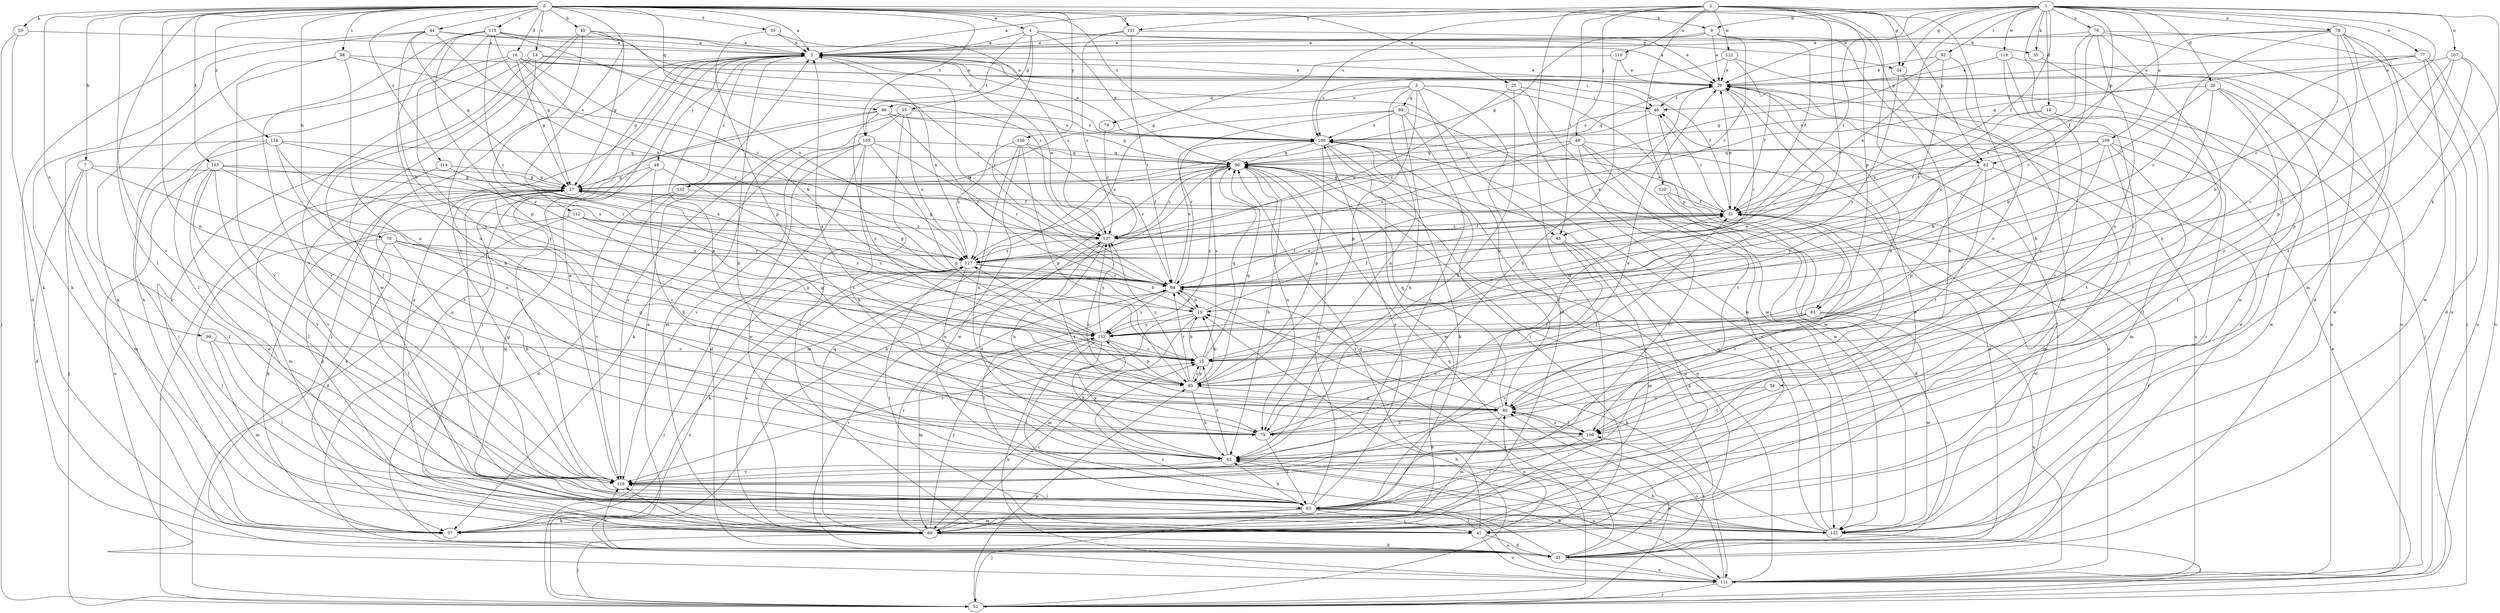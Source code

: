 strict digraph  {
0;
1;
2;
3;
4;
5;
7;
9;
10;
14;
15;
16;
18;
20;
21;
25;
26;
30;
31;
34;
35;
37;
40;
42;
44;
45;
46;
47;
48;
49;
52;
53;
54;
55;
57;
63;
69;
70;
75;
76;
77;
78;
79;
80;
82;
83;
85;
86;
89;
90;
92;
94;
98;
99;
100;
103;
105;
106;
107;
109;
110;
111;
112;
114;
115;
116;
118;
120;
121;
122;
127;
130;
131;
132;
134;
135;
137;
0 -> 4  [label=a];
0 -> 5  [label=a];
0 -> 7  [label=b];
0 -> 9  [label=b];
0 -> 14  [label=c];
0 -> 16  [label=d];
0 -> 25  [label=e];
0 -> 30  [label=f];
0 -> 40  [label=h];
0 -> 44  [label=i];
0 -> 53  [label=k];
0 -> 63  [label=l];
0 -> 70  [label=n];
0 -> 75  [label=n];
0 -> 82  [label=p];
0 -> 86  [label=q];
0 -> 98  [label=s];
0 -> 99  [label=s];
0 -> 100  [label=s];
0 -> 103  [label=t];
0 -> 105  [label=t];
0 -> 112  [label=v];
0 -> 114  [label=v];
0 -> 115  [label=v];
0 -> 116  [label=v];
0 -> 130  [label=y];
0 -> 131  [label=y];
0 -> 134  [label=z];
1 -> 5  [label=a];
1 -> 9  [label=b];
1 -> 18  [label=d];
1 -> 20  [label=d];
1 -> 26  [label=e];
1 -> 31  [label=f];
1 -> 34  [label=g];
1 -> 45  [label=i];
1 -> 54  [label=k];
1 -> 55  [label=k];
1 -> 63  [label=l];
1 -> 76  [label=o];
1 -> 77  [label=o];
1 -> 78  [label=o];
1 -> 82  [label=p];
1 -> 92  [label=r];
1 -> 94  [label=r];
1 -> 107  [label=u];
1 -> 109  [label=u];
1 -> 118  [label=w];
1 -> 127  [label=x];
2 -> 15  [label=c];
2 -> 34  [label=g];
2 -> 42  [label=h];
2 -> 45  [label=i];
2 -> 48  [label=j];
2 -> 69  [label=m];
2 -> 82  [label=p];
2 -> 83  [label=p];
2 -> 94  [label=r];
2 -> 100  [label=s];
2 -> 110  [label=u];
2 -> 120  [label=w];
2 -> 121  [label=w];
2 -> 131  [label=y];
3 -> 69  [label=m];
3 -> 75  [label=n];
3 -> 79  [label=o];
3 -> 80  [label=o];
3 -> 83  [label=p];
3 -> 85  [label=p];
3 -> 86  [label=q];
3 -> 89  [label=q];
3 -> 122  [label=w];
4 -> 5  [label=a];
4 -> 34  [label=g];
4 -> 35  [label=g];
4 -> 55  [label=k];
4 -> 90  [label=q];
4 -> 94  [label=r];
4 -> 105  [label=t];
5 -> 26  [label=e];
5 -> 31  [label=f];
5 -> 37  [label=g];
5 -> 42  [label=h];
5 -> 45  [label=i];
5 -> 49  [label=j];
5 -> 52  [label=j];
5 -> 94  [label=r];
5 -> 135  [label=z];
7 -> 21  [label=d];
7 -> 37  [label=g];
7 -> 63  [label=l];
7 -> 69  [label=m];
7 -> 106  [label=t];
9 -> 5  [label=a];
9 -> 26  [label=e];
9 -> 31  [label=f];
9 -> 37  [label=g];
9 -> 42  [label=h];
9 -> 137  [label=z];
10 -> 31  [label=f];
10 -> 69  [label=m];
10 -> 94  [label=r];
10 -> 116  [label=v];
10 -> 132  [label=y];
14 -> 26  [label=e];
14 -> 42  [label=h];
14 -> 57  [label=k];
14 -> 116  [label=v];
14 -> 137  [label=z];
15 -> 10  [label=b];
15 -> 26  [label=e];
15 -> 85  [label=p];
15 -> 90  [label=q];
15 -> 100  [label=s];
16 -> 10  [label=b];
16 -> 26  [label=e];
16 -> 37  [label=g];
16 -> 46  [label=i];
16 -> 57  [label=k];
16 -> 63  [label=l];
16 -> 94  [label=r];
18 -> 63  [label=l];
18 -> 100  [label=s];
18 -> 122  [label=w];
18 -> 137  [label=z];
20 -> 10  [label=b];
20 -> 15  [label=c];
20 -> 46  [label=i];
20 -> 63  [label=l];
20 -> 80  [label=o];
20 -> 122  [label=w];
21 -> 5  [label=a];
21 -> 15  [label=c];
21 -> 26  [label=e];
21 -> 31  [label=f];
21 -> 46  [label=i];
21 -> 90  [label=q];
21 -> 94  [label=r];
21 -> 100  [label=s];
21 -> 106  [label=t];
21 -> 111  [label=u];
21 -> 116  [label=v];
25 -> 42  [label=h];
25 -> 46  [label=i];
25 -> 122  [label=w];
25 -> 127  [label=x];
26 -> 46  [label=i];
26 -> 90  [label=q];
26 -> 94  [label=r];
26 -> 111  [label=u];
30 -> 5  [label=a];
30 -> 85  [label=p];
30 -> 137  [label=z];
31 -> 26  [label=e];
31 -> 46  [label=i];
31 -> 100  [label=s];
31 -> 116  [label=v];
31 -> 122  [label=w];
31 -> 137  [label=z];
34 -> 69  [label=m];
34 -> 111  [label=u];
34 -> 132  [label=y];
35 -> 47  [label=i];
35 -> 69  [label=m];
35 -> 100  [label=s];
35 -> 116  [label=v];
35 -> 127  [label=x];
37 -> 31  [label=f];
37 -> 52  [label=j];
37 -> 57  [label=k];
37 -> 63  [label=l];
37 -> 69  [label=m];
37 -> 132  [label=y];
40 -> 5  [label=a];
40 -> 15  [label=c];
40 -> 37  [label=g];
40 -> 63  [label=l];
40 -> 122  [label=w];
40 -> 137  [label=z];
42 -> 15  [label=c];
42 -> 111  [label=u];
42 -> 116  [label=v];
42 -> 132  [label=y];
42 -> 137  [label=z];
44 -> 5  [label=a];
44 -> 10  [label=b];
44 -> 21  [label=d];
44 -> 26  [label=e];
44 -> 37  [label=g];
44 -> 57  [label=k];
44 -> 127  [label=x];
45 -> 57  [label=k];
45 -> 63  [label=l];
45 -> 69  [label=m];
45 -> 127  [label=x];
46 -> 100  [label=s];
46 -> 122  [label=w];
46 -> 137  [label=z];
47 -> 21  [label=d];
47 -> 26  [label=e];
47 -> 63  [label=l];
47 -> 80  [label=o];
47 -> 90  [label=q];
47 -> 111  [label=u];
48 -> 21  [label=d];
48 -> 63  [label=l];
48 -> 90  [label=q];
48 -> 106  [label=t];
48 -> 122  [label=w];
48 -> 127  [label=x];
49 -> 15  [label=c];
49 -> 37  [label=g];
49 -> 42  [label=h];
49 -> 69  [label=m];
52 -> 10  [label=b];
52 -> 26  [label=e];
52 -> 80  [label=o];
52 -> 85  [label=p];
52 -> 94  [label=r];
52 -> 127  [label=x];
53 -> 5  [label=a];
53 -> 52  [label=j];
53 -> 57  [label=k];
54 -> 80  [label=o];
54 -> 106  [label=t];
55 -> 122  [label=w];
63 -> 42  [label=h];
63 -> 47  [label=i];
63 -> 52  [label=j];
63 -> 57  [label=k];
63 -> 69  [label=m];
63 -> 90  [label=q];
63 -> 100  [label=s];
63 -> 111  [label=u];
63 -> 122  [label=w];
69 -> 5  [label=a];
69 -> 15  [label=c];
69 -> 21  [label=d];
69 -> 37  [label=g];
69 -> 52  [label=j];
69 -> 90  [label=q];
69 -> 94  [label=r];
69 -> 116  [label=v];
69 -> 127  [label=x];
69 -> 132  [label=y];
70 -> 15  [label=c];
70 -> 42  [label=h];
70 -> 47  [label=i];
70 -> 63  [label=l];
70 -> 127  [label=x];
70 -> 132  [label=y];
75 -> 5  [label=a];
75 -> 26  [label=e];
75 -> 31  [label=f];
75 -> 37  [label=g];
75 -> 63  [label=l];
76 -> 5  [label=a];
76 -> 21  [label=d];
76 -> 52  [label=j];
76 -> 75  [label=n];
76 -> 80  [label=o];
76 -> 94  [label=r];
76 -> 127  [label=x];
77 -> 10  [label=b];
77 -> 21  [label=d];
77 -> 26  [label=e];
77 -> 90  [label=q];
77 -> 111  [label=u];
77 -> 122  [label=w];
78 -> 5  [label=a];
78 -> 15  [label=c];
78 -> 31  [label=f];
78 -> 63  [label=l];
78 -> 69  [label=m];
78 -> 85  [label=p];
78 -> 94  [label=r];
78 -> 111  [label=u];
79 -> 137  [label=z];
80 -> 26  [label=e];
80 -> 69  [label=m];
80 -> 75  [label=n];
80 -> 90  [label=q];
80 -> 94  [label=r];
80 -> 106  [label=t];
80 -> 137  [label=z];
82 -> 37  [label=g];
82 -> 69  [label=m];
82 -> 85  [label=p];
82 -> 106  [label=t];
82 -> 132  [label=y];
83 -> 75  [label=n];
83 -> 111  [label=u];
83 -> 116  [label=v];
83 -> 122  [label=w];
83 -> 132  [label=y];
85 -> 5  [label=a];
85 -> 10  [label=b];
85 -> 15  [label=c];
85 -> 31  [label=f];
85 -> 37  [label=g];
85 -> 42  [label=h];
85 -> 80  [label=o];
85 -> 90  [label=q];
85 -> 94  [label=r];
85 -> 137  [label=z];
86 -> 15  [label=c];
86 -> 47  [label=i];
86 -> 90  [label=q];
86 -> 94  [label=r];
86 -> 100  [label=s];
86 -> 116  [label=v];
89 -> 42  [label=h];
89 -> 94  [label=r];
89 -> 100  [label=s];
89 -> 111  [label=u];
89 -> 116  [label=v];
89 -> 127  [label=x];
90 -> 37  [label=g];
90 -> 42  [label=h];
90 -> 57  [label=k];
90 -> 69  [label=m];
90 -> 75  [label=n];
90 -> 111  [label=u];
90 -> 132  [label=y];
90 -> 137  [label=z];
92 -> 26  [label=e];
92 -> 37  [label=g];
92 -> 80  [label=o];
92 -> 94  [label=r];
94 -> 10  [label=b];
94 -> 26  [label=e];
94 -> 31  [label=f];
94 -> 37  [label=g];
94 -> 63  [label=l];
94 -> 100  [label=s];
94 -> 132  [label=y];
98 -> 26  [label=e];
98 -> 57  [label=k];
98 -> 80  [label=o];
98 -> 116  [label=v];
98 -> 137  [label=z];
99 -> 15  [label=c];
99 -> 63  [label=l];
99 -> 69  [label=m];
100 -> 5  [label=a];
100 -> 47  [label=i];
100 -> 57  [label=k];
100 -> 69  [label=m];
100 -> 85  [label=p];
100 -> 90  [label=q];
103 -> 37  [label=g];
103 -> 63  [label=l];
103 -> 111  [label=u];
103 -> 116  [label=v];
103 -> 122  [label=w];
103 -> 127  [label=x];
103 -> 132  [label=y];
105 -> 21  [label=d];
105 -> 42  [label=h];
105 -> 57  [label=k];
105 -> 85  [label=p];
105 -> 90  [label=q];
105 -> 94  [label=r];
105 -> 116  [label=v];
105 -> 122  [label=w];
106 -> 42  [label=h];
106 -> 63  [label=l];
106 -> 80  [label=o];
107 -> 26  [label=e];
107 -> 85  [label=p];
107 -> 106  [label=t];
107 -> 111  [label=u];
107 -> 132  [label=y];
109 -> 10  [label=b];
109 -> 15  [label=c];
109 -> 31  [label=f];
109 -> 47  [label=i];
109 -> 69  [label=m];
109 -> 90  [label=q];
109 -> 106  [label=t];
110 -> 26  [label=e];
110 -> 37  [label=g];
110 -> 42  [label=h];
111 -> 5  [label=a];
111 -> 42  [label=h];
111 -> 52  [label=j];
111 -> 80  [label=o];
111 -> 90  [label=q];
112 -> 15  [label=c];
112 -> 21  [label=d];
112 -> 57  [label=k];
112 -> 94  [label=r];
112 -> 137  [label=z];
114 -> 37  [label=g];
114 -> 116  [label=v];
114 -> 127  [label=x];
115 -> 5  [label=a];
115 -> 37  [label=g];
115 -> 75  [label=n];
115 -> 80  [label=o];
115 -> 85  [label=p];
115 -> 94  [label=r];
115 -> 100  [label=s];
115 -> 116  [label=v];
115 -> 127  [label=x];
116 -> 5  [label=a];
116 -> 31  [label=f];
116 -> 37  [label=g];
116 -> 63  [label=l];
118 -> 26  [label=e];
118 -> 75  [label=n];
118 -> 111  [label=u];
118 -> 116  [label=v];
120 -> 21  [label=d];
120 -> 31  [label=f];
120 -> 57  [label=k];
121 -> 26  [label=e];
121 -> 31  [label=f];
121 -> 52  [label=j];
121 -> 100  [label=s];
122 -> 10  [label=b];
122 -> 42  [label=h];
122 -> 52  [label=j];
122 -> 90  [label=q];
122 -> 100  [label=s];
122 -> 116  [label=v];
127 -> 5  [label=a];
127 -> 10  [label=b];
127 -> 47  [label=i];
127 -> 52  [label=j];
127 -> 57  [label=k];
127 -> 80  [label=o];
127 -> 94  [label=r];
130 -> 75  [label=n];
130 -> 85  [label=p];
130 -> 90  [label=q];
130 -> 94  [label=r];
130 -> 122  [label=w];
130 -> 127  [label=x];
131 -> 5  [label=a];
131 -> 26  [label=e];
131 -> 94  [label=r];
131 -> 137  [label=z];
132 -> 15  [label=c];
132 -> 42  [label=h];
132 -> 63  [label=l];
132 -> 69  [label=m];
132 -> 85  [label=p];
132 -> 111  [label=u];
132 -> 127  [label=x];
132 -> 137  [label=z];
134 -> 47  [label=i];
134 -> 52  [label=j];
134 -> 75  [label=n];
134 -> 90  [label=q];
134 -> 94  [label=r];
134 -> 132  [label=y];
135 -> 21  [label=d];
135 -> 31  [label=f];
135 -> 116  [label=v];
137 -> 5  [label=a];
137 -> 31  [label=f];
137 -> 37  [label=g];
137 -> 75  [label=n];
137 -> 106  [label=t];
137 -> 127  [label=x];
}
